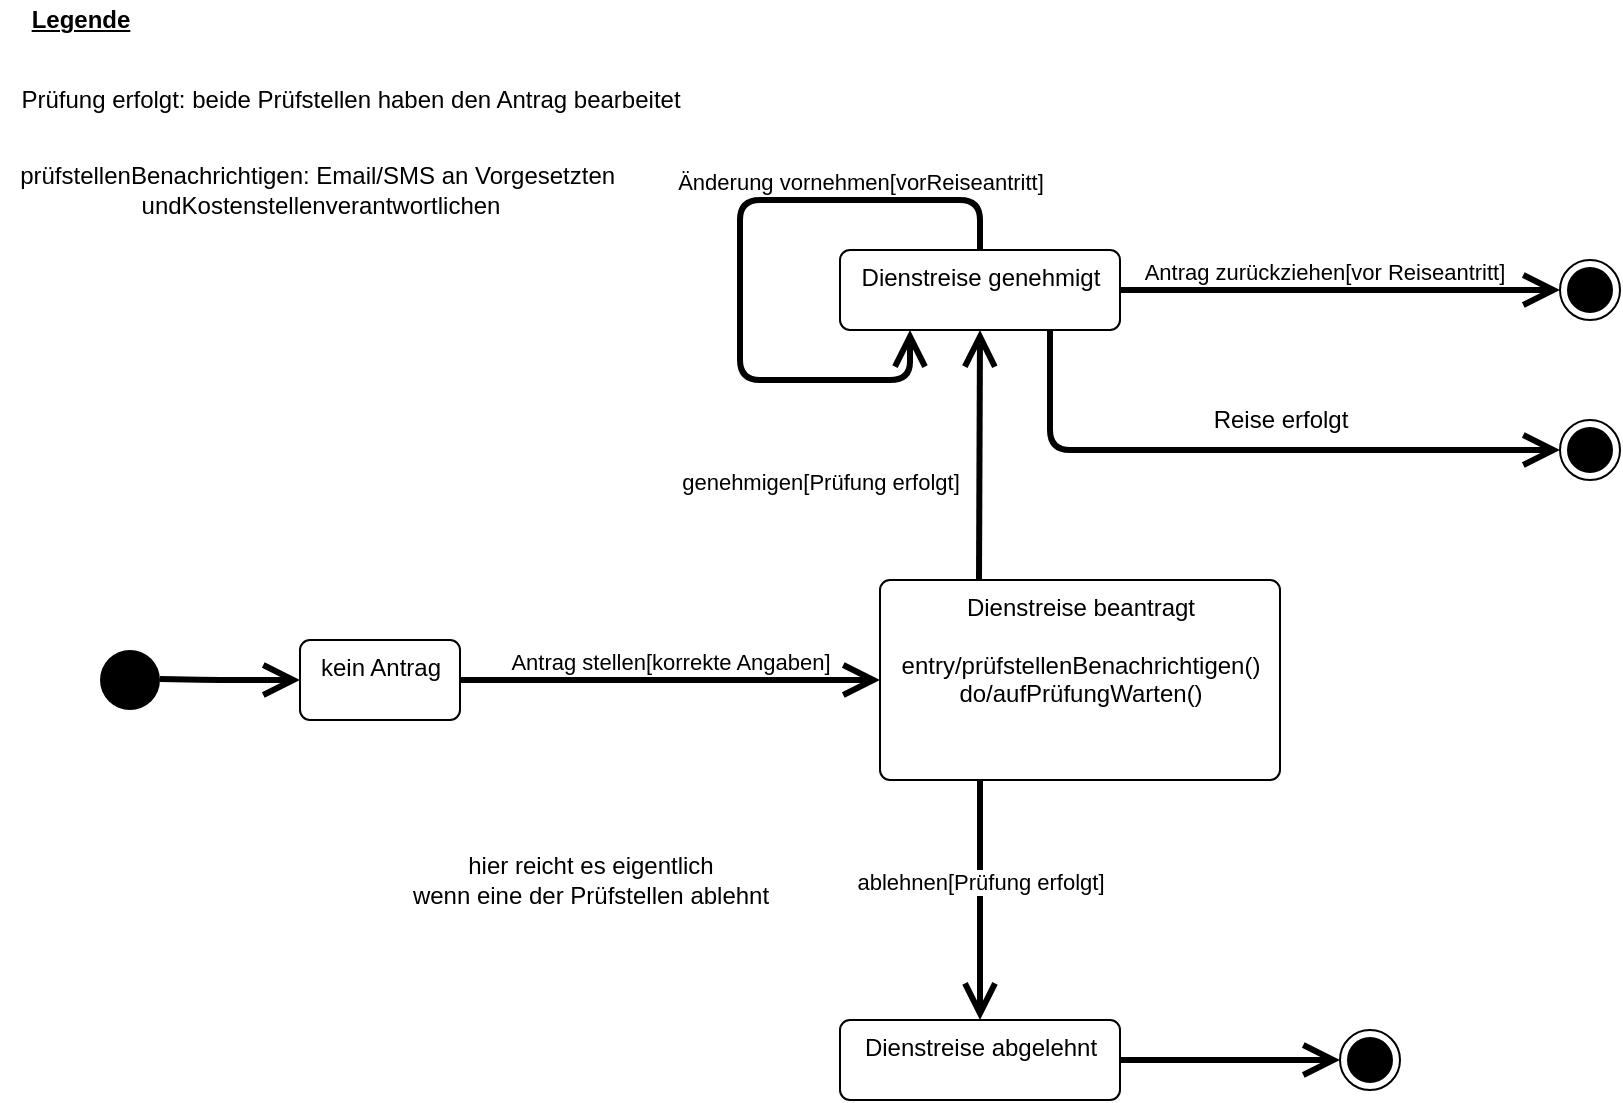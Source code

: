 <mxfile>
    <diagram id="PLXRnjlEDHor2thgGp7W" name="Page-1">
        <mxGraphModel dx="2233" dy="800" grid="1" gridSize="10" guides="1" tooltips="1" connect="1" arrows="1" fold="1" page="1" pageScale="1" pageWidth="850" pageHeight="1100" math="0" shadow="0">
            <root>
                <mxCell id="0"/>
                <mxCell id="1" parent="0"/>
                <mxCell id="4" value="" style="ellipse;fillColor=#000000;strokeColor=none;" parent="1" vertex="1">
                    <mxGeometry x="-780" y="515" width="30" height="30" as="geometry"/>
                </mxCell>
                <mxCell id="5" value="" style="ellipse;html=1;shape=endState;fillColor=#000000;strokeColor=#000000;" parent="1" vertex="1">
                    <mxGeometry x="-160" y="705" width="30" height="30" as="geometry"/>
                </mxCell>
                <mxCell id="6" value="Dienstreise beantragt&lt;br&gt;&lt;br&gt;entry/prüfstellenBenachrichtigen()&lt;br&gt;do/aufPrüfungWarten()" style="html=1;align=center;verticalAlign=top;rounded=1;absoluteArcSize=1;arcSize=10;dashed=0;" parent="1" vertex="1">
                    <mxGeometry x="-390" y="480" width="200" height="100" as="geometry"/>
                </mxCell>
                <mxCell id="7" value="Antrag stellen[korrekte Angaben]" style="edgeStyle=none;html=1;endArrow=open;endSize=12;strokeWidth=3;verticalAlign=bottom;entryX=0;entryY=0.5;entryDx=0;entryDy=0;exitX=1;exitY=0.5;exitDx=0;exitDy=0;" parent="1" source="12" target="6" edge="1">
                    <mxGeometry width="160" relative="1" as="geometry">
                        <mxPoint x="-510" y="500" as="sourcePoint"/>
                        <mxPoint x="-470" y="500" as="targetPoint"/>
                    </mxGeometry>
                </mxCell>
                <mxCell id="8" value="Dienstreise genehmigt" style="html=1;align=center;verticalAlign=top;rounded=1;absoluteArcSize=1;arcSize=10;dashed=0;" parent="1" vertex="1">
                    <mxGeometry x="-410" y="315" width="140" height="40" as="geometry"/>
                </mxCell>
                <mxCell id="9" value="genehmigen[Prüfung erfolgt]" style="edgeStyle=none;html=1;endArrow=open;endSize=12;strokeWidth=3;verticalAlign=bottom;entryX=0.5;entryY=1;entryDx=0;entryDy=0;" parent="1" target="8" edge="1">
                    <mxGeometry x="-0.365" y="80" width="160" relative="1" as="geometry">
                        <mxPoint x="-340.5" y="480" as="sourcePoint"/>
                        <mxPoint x="-340" y="365" as="targetPoint"/>
                        <mxPoint as="offset"/>
                    </mxGeometry>
                </mxCell>
                <mxCell id="12" value="kein Antrag" style="html=1;align=center;verticalAlign=top;rounded=1;absoluteArcSize=1;arcSize=10;dashed=0;" parent="1" vertex="1">
                    <mxGeometry x="-680" y="510" width="80" height="40" as="geometry"/>
                </mxCell>
                <mxCell id="14" value="" style="edgeStyle=none;html=1;endArrow=open;endSize=12;strokeWidth=3;verticalAlign=bottom;entryX=0;entryY=0.5;entryDx=0;entryDy=0;" parent="1" target="12" edge="1">
                    <mxGeometry width="160" relative="1" as="geometry">
                        <mxPoint x="-750" y="529.5" as="sourcePoint"/>
                        <mxPoint x="-700" y="530" as="targetPoint"/>
                        <Array as="points">
                            <mxPoint x="-720" y="530"/>
                        </Array>
                    </mxGeometry>
                </mxCell>
                <mxCell id="29" value="Prüfung erfolgt: beide Prüfstellen haben den Antrag bearbeitet" style="text;html=1;align=center;verticalAlign=middle;resizable=0;points=[];autosize=1;strokeColor=none;fillColor=none;" parent="1" vertex="1">
                    <mxGeometry x="-830" y="230" width="350" height="20" as="geometry"/>
                </mxCell>
                <mxCell id="32" value="ablehnen[Prüfung erfolgt]" style="edgeStyle=none;html=1;endArrow=open;endSize=12;strokeWidth=3;verticalAlign=bottom;exitX=0.25;exitY=1;exitDx=0;exitDy=0;" parent="1" source="6" edge="1">
                    <mxGeometry width="160" relative="1" as="geometry">
                        <mxPoint x="-420" y="690" as="sourcePoint"/>
                        <mxPoint x="-340" y="700" as="targetPoint"/>
                        <Array as="points">
                            <mxPoint x="-340" y="620"/>
                            <mxPoint x="-340" y="660"/>
                        </Array>
                    </mxGeometry>
                </mxCell>
                <mxCell id="33" value="Dienstreise abgelehnt" style="html=1;align=center;verticalAlign=top;rounded=1;absoluteArcSize=1;arcSize=10;dashed=0;" parent="1" vertex="1">
                    <mxGeometry x="-410" y="700" width="140" height="40" as="geometry"/>
                </mxCell>
                <mxCell id="34" value="hier reicht es eigentlich&lt;br&gt;wenn eine der Prüfstellen ablehnt" style="text;html=1;align=center;verticalAlign=middle;resizable=0;points=[];autosize=1;strokeColor=none;fillColor=none;" parent="1" vertex="1">
                    <mxGeometry x="-630" y="615" width="190" height="30" as="geometry"/>
                </mxCell>
                <mxCell id="35" value="Antrag zurückziehen[vor Reiseantritt]" style="edgeStyle=none;html=1;endArrow=open;endSize=12;strokeWidth=3;verticalAlign=bottom;exitX=1;exitY=0.5;exitDx=0;exitDy=0;entryX=0;entryY=0.5;entryDx=0;entryDy=0;" parent="1" source="8" target="36" edge="1">
                    <mxGeometry x="-0.077" width="160" relative="1" as="geometry">
                        <mxPoint x="-200" y="375" as="sourcePoint"/>
                        <mxPoint x="-140" y="335" as="targetPoint"/>
                        <mxPoint as="offset"/>
                    </mxGeometry>
                </mxCell>
                <mxCell id="36" value="" style="ellipse;html=1;shape=endState;fillColor=#000000;strokeColor=#000000;" parent="1" vertex="1">
                    <mxGeometry x="-50" y="320" width="30" height="30" as="geometry"/>
                </mxCell>
                <mxCell id="37" value="Änderung vornehmen[vorReiseantritt]" style="edgeStyle=none;html=1;endArrow=open;endSize=12;strokeWidth=3;verticalAlign=bottom;exitX=0.5;exitY=0;exitDx=0;exitDy=0;entryX=0.25;entryY=1;entryDx=0;entryDy=0;" parent="1" source="8" target="8" edge="1">
                    <mxGeometry x="-0.507" width="160" relative="1" as="geometry">
                        <mxPoint x="-600" y="405" as="sourcePoint"/>
                        <mxPoint x="-380" y="380" as="targetPoint"/>
                        <mxPoint as="offset"/>
                        <Array as="points">
                            <mxPoint x="-340" y="290"/>
                            <mxPoint x="-460" y="290"/>
                            <mxPoint x="-460" y="380"/>
                            <mxPoint x="-375" y="380"/>
                        </Array>
                    </mxGeometry>
                </mxCell>
                <mxCell id="38" value="prüfstellenBenachrichtigen: Email/SMS an Vorgesetzten&amp;nbsp;&lt;br&gt;undKostenstellenverantwortlichen" style="text;html=1;align=center;verticalAlign=middle;resizable=0;points=[];autosize=1;strokeColor=none;fillColor=none;" parent="1" vertex="1">
                    <mxGeometry x="-830" y="270" width="320" height="30" as="geometry"/>
                </mxCell>
                <mxCell id="39" value="" style="edgeStyle=none;html=1;endArrow=open;endSize=12;strokeWidth=3;verticalAlign=bottom;entryX=0;entryY=0.5;entryDx=0;entryDy=0;exitX=1;exitY=0.5;exitDx=0;exitDy=0;" parent="1" source="33" target="5" edge="1">
                    <mxGeometry width="160" relative="1" as="geometry">
                        <mxPoint x="-260" y="720" as="sourcePoint"/>
                        <mxPoint x="-200" y="720" as="targetPoint"/>
                        <Array as="points">
                            <mxPoint x="-240" y="720"/>
                        </Array>
                    </mxGeometry>
                </mxCell>
                <mxCell id="40" value="&lt;u&gt;&lt;b&gt;Legende&lt;/b&gt;&lt;/u&gt;" style="text;html=1;align=center;verticalAlign=middle;resizable=0;points=[];autosize=1;strokeColor=none;fillColor=none;" parent="1" vertex="1">
                    <mxGeometry x="-820" y="190" width="60" height="20" as="geometry"/>
                </mxCell>
                <mxCell id="41" value="" style="edgeStyle=none;html=1;endArrow=open;endSize=12;strokeWidth=3;verticalAlign=bottom;exitX=0.75;exitY=1;exitDx=0;exitDy=0;entryX=0;entryY=0.5;entryDx=0;entryDy=0;" parent="1" source="8" target="42" edge="1">
                    <mxGeometry width="160" relative="1" as="geometry">
                        <mxPoint x="-300" y="410" as="sourcePoint"/>
                        <mxPoint x="-50" y="410" as="targetPoint"/>
                        <Array as="points">
                            <mxPoint x="-305" y="415"/>
                        </Array>
                    </mxGeometry>
                </mxCell>
                <mxCell id="42" value="" style="ellipse;html=1;shape=endState;fillColor=#000000;strokeColor=#000000;" parent="1" vertex="1">
                    <mxGeometry x="-50" y="400" width="30" height="30" as="geometry"/>
                </mxCell>
                <mxCell id="43" value="Reise erfolgt" style="text;html=1;align=center;verticalAlign=middle;resizable=0;points=[];autosize=1;strokeColor=none;fillColor=none;" parent="1" vertex="1">
                    <mxGeometry x="-230" y="390" width="80" height="20" as="geometry"/>
                </mxCell>
            </root>
        </mxGraphModel>
    </diagram>
</mxfile>